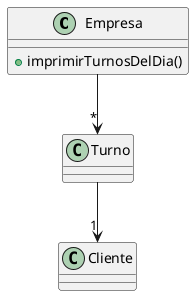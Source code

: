 @startuml
'https://plantuml.com/class-diagram

class Empresa {
    + imprimirTurnosDelDia()
}

class Cliente {
}

class Turno {

}

Empresa --> "*" Turno
Turno --> "1" Cliente

@enduml